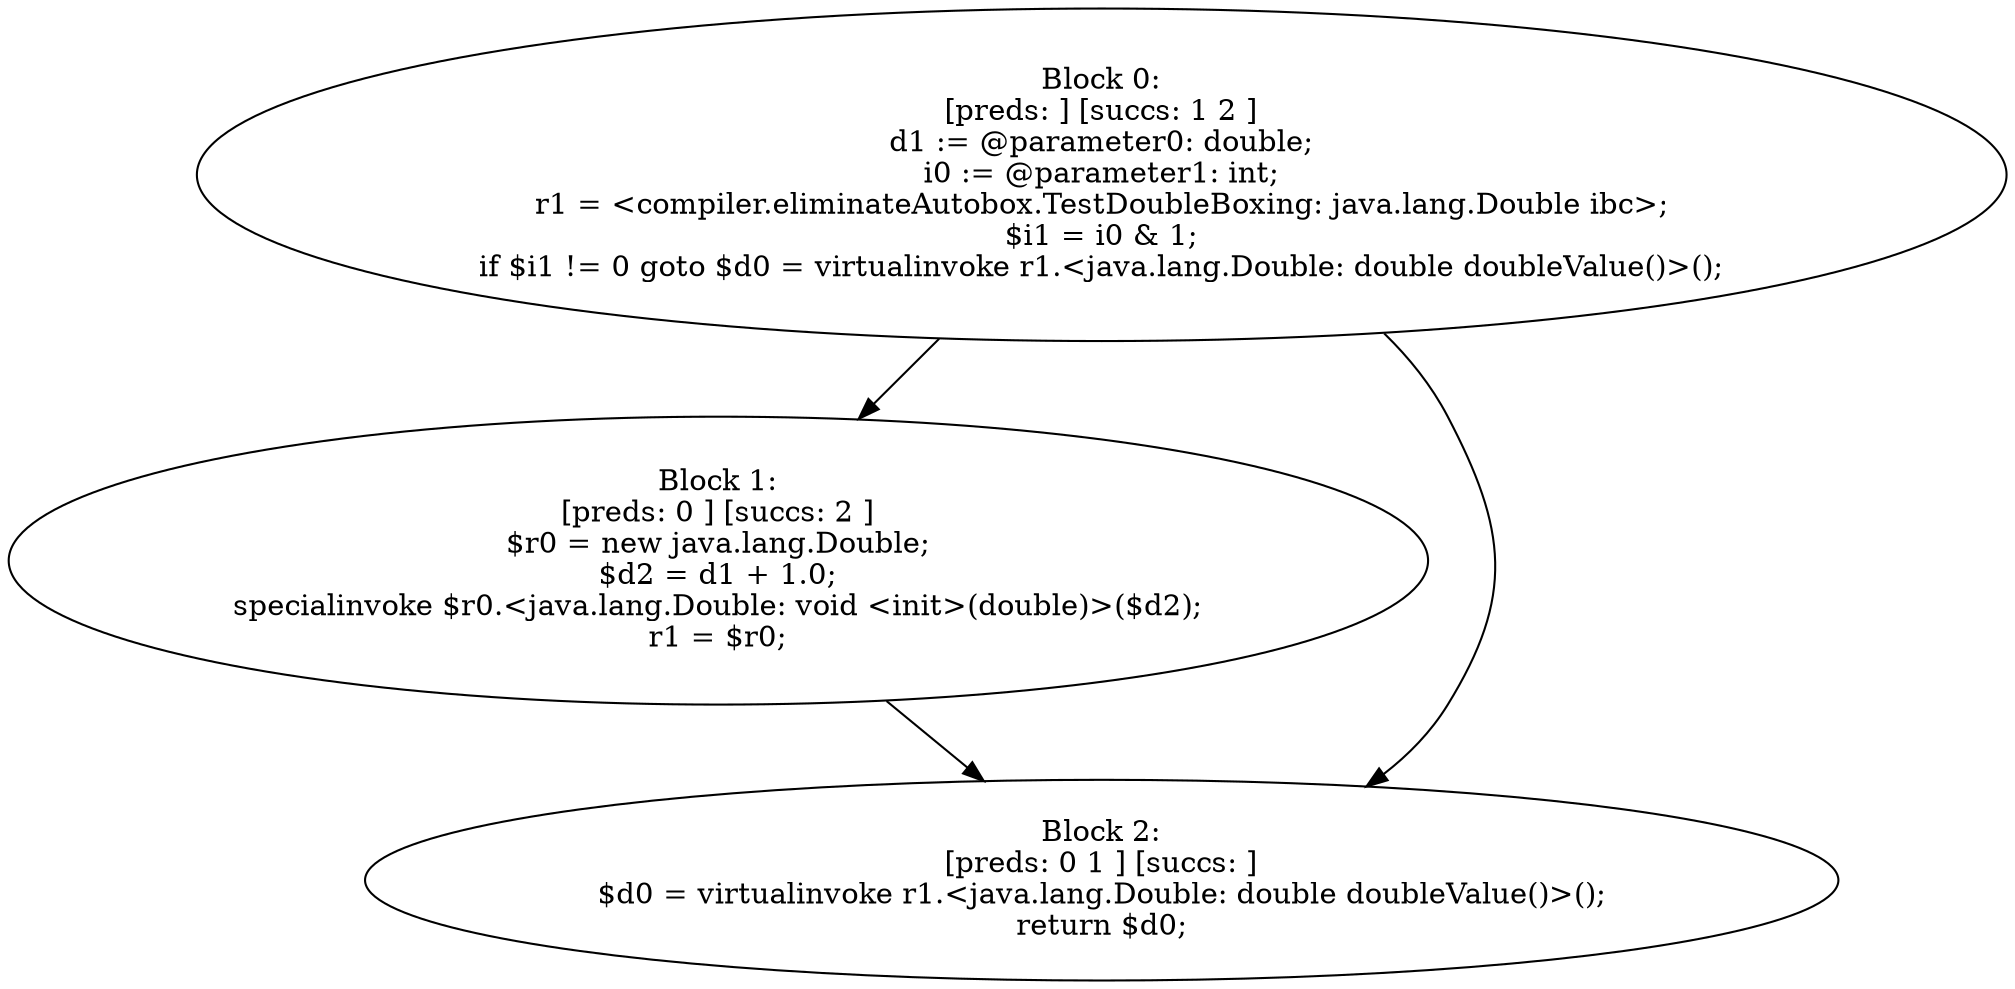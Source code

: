 digraph "unitGraph" {
    "Block 0:
[preds: ] [succs: 1 2 ]
d1 := @parameter0: double;
i0 := @parameter1: int;
r1 = <compiler.eliminateAutobox.TestDoubleBoxing: java.lang.Double ibc>;
$i1 = i0 & 1;
if $i1 != 0 goto $d0 = virtualinvoke r1.<java.lang.Double: double doubleValue()>();
"
    "Block 1:
[preds: 0 ] [succs: 2 ]
$r0 = new java.lang.Double;
$d2 = d1 + 1.0;
specialinvoke $r0.<java.lang.Double: void <init>(double)>($d2);
r1 = $r0;
"
    "Block 2:
[preds: 0 1 ] [succs: ]
$d0 = virtualinvoke r1.<java.lang.Double: double doubleValue()>();
return $d0;
"
    "Block 0:
[preds: ] [succs: 1 2 ]
d1 := @parameter0: double;
i0 := @parameter1: int;
r1 = <compiler.eliminateAutobox.TestDoubleBoxing: java.lang.Double ibc>;
$i1 = i0 & 1;
if $i1 != 0 goto $d0 = virtualinvoke r1.<java.lang.Double: double doubleValue()>();
"->"Block 1:
[preds: 0 ] [succs: 2 ]
$r0 = new java.lang.Double;
$d2 = d1 + 1.0;
specialinvoke $r0.<java.lang.Double: void <init>(double)>($d2);
r1 = $r0;
";
    "Block 0:
[preds: ] [succs: 1 2 ]
d1 := @parameter0: double;
i0 := @parameter1: int;
r1 = <compiler.eliminateAutobox.TestDoubleBoxing: java.lang.Double ibc>;
$i1 = i0 & 1;
if $i1 != 0 goto $d0 = virtualinvoke r1.<java.lang.Double: double doubleValue()>();
"->"Block 2:
[preds: 0 1 ] [succs: ]
$d0 = virtualinvoke r1.<java.lang.Double: double doubleValue()>();
return $d0;
";
    "Block 1:
[preds: 0 ] [succs: 2 ]
$r0 = new java.lang.Double;
$d2 = d1 + 1.0;
specialinvoke $r0.<java.lang.Double: void <init>(double)>($d2);
r1 = $r0;
"->"Block 2:
[preds: 0 1 ] [succs: ]
$d0 = virtualinvoke r1.<java.lang.Double: double doubleValue()>();
return $d0;
";
}
